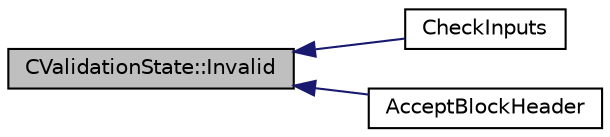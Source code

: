 digraph "CValidationState::Invalid"
{
  edge [fontname="Helvetica",fontsize="10",labelfontname="Helvetica",labelfontsize="10"];
  node [fontname="Helvetica",fontsize="10",shape=record];
  rankdir="LR";
  Node69 [label="CValidationState::Invalid",height=0.2,width=0.4,color="black", fillcolor="grey75", style="filled", fontcolor="black"];
  Node69 -> Node70 [dir="back",color="midnightblue",fontsize="10",style="solid",fontname="Helvetica"];
  Node70 [label="CheckInputs",height=0.2,width=0.4,color="black", fillcolor="white", style="filled",URL="$main_8h.html#aec29d3e8abda6a014ca910e7c73b4df7",tooltip="Check whether all inputs of this transaction are valid (no double spends, scripts & sigs..."];
  Node69 -> Node71 [dir="back",color="midnightblue",fontsize="10",style="solid",fontname="Helvetica"];
  Node71 [label="AcceptBlockHeader",height=0.2,width=0.4,color="black", fillcolor="white", style="filled",URL="$main_8cpp.html#a9d6fdfd379dc523c0cdde6305f6569b0"];
}
